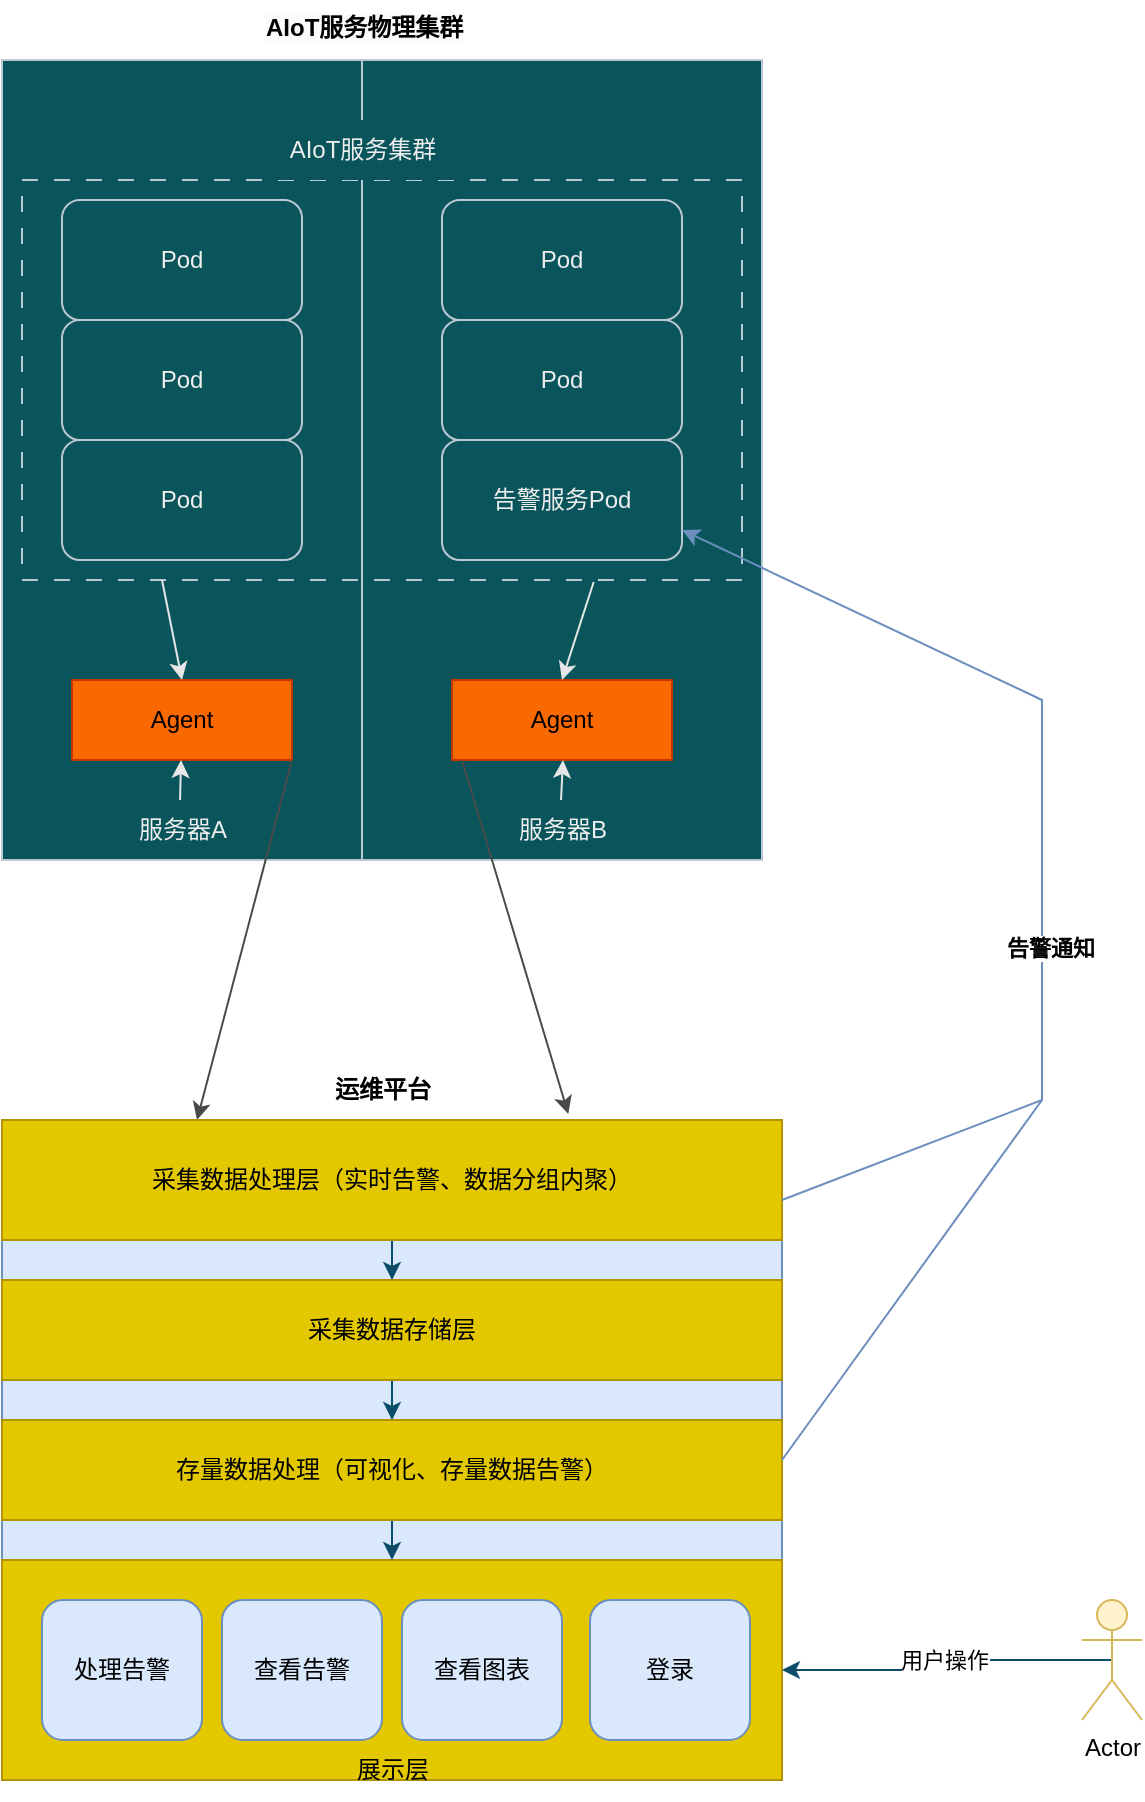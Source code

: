 <mxfile version="24.7.17">
  <diagram name="第 1 页" id="GFri0am3jeHbEpOQc6Pt">
    <mxGraphModel dx="2049" dy="1066" grid="1" gridSize="10" guides="1" tooltips="1" connect="1" arrows="1" fold="1" page="1" pageScale="1" pageWidth="827" pageHeight="1169" math="0" shadow="0">
      <root>
        <mxCell id="0" />
        <mxCell id="1" parent="0" />
        <mxCell id="NsiCEdH6IEj7lJ5fYggF-1" value="" style="rounded=0;whiteSpace=wrap;html=1;labelBackgroundColor=none;fillColor=#09555B;strokeColor=#BAC8D3;fontColor=#EEEEEE;" vertex="1" parent="1">
          <mxGeometry x="40" y="160" width="380" height="400" as="geometry" />
        </mxCell>
        <mxCell id="NsiCEdH6IEj7lJ5fYggF-3" value="" style="rounded=0;whiteSpace=wrap;html=1;labelBackgroundColor=none;fillColor=#09555B;strokeColor=#BAC8D3;fontColor=#EEEEEE;" vertex="1" parent="1">
          <mxGeometry x="40" y="160" width="180" height="400" as="geometry" />
        </mxCell>
        <mxCell id="NsiCEdH6IEj7lJ5fYggF-4" value="服务器A" style="text;html=1;align=center;verticalAlign=middle;resizable=0;points=[];autosize=1;strokeColor=none;fillColor=none;labelBackgroundColor=none;fontColor=#EEEEEE;" vertex="1" parent="1">
          <mxGeometry x="95" y="530" width="70" height="30" as="geometry" />
        </mxCell>
        <mxCell id="NsiCEdH6IEj7lJ5fYggF-5" value="" style="rounded=0;whiteSpace=wrap;html=1;labelBackgroundColor=none;fillColor=#09555B;strokeColor=#BAC8D3;fontColor=#EEEEEE;" vertex="1" parent="1">
          <mxGeometry x="220" y="160" width="200" height="400" as="geometry" />
        </mxCell>
        <mxCell id="NsiCEdH6IEj7lJ5fYggF-6" value="服务器B" style="text;html=1;align=center;verticalAlign=middle;resizable=0;points=[];autosize=1;strokeColor=none;fillColor=none;labelBackgroundColor=none;fontColor=#EEEEEE;" vertex="1" parent="1">
          <mxGeometry x="285" y="530" width="70" height="30" as="geometry" />
        </mxCell>
        <mxCell id="NsiCEdH6IEj7lJ5fYggF-18" value="" style="rounded=0;whiteSpace=wrap;html=1;dashed=1;dashPattern=8 8;fillColor=none;labelBackgroundColor=none;strokeColor=#BAC8D3;fontColor=#EEEEEE;" vertex="1" parent="1">
          <mxGeometry x="50" y="220" width="360" height="200" as="geometry" />
        </mxCell>
        <mxCell id="NsiCEdH6IEj7lJ5fYggF-7" value="Pod" style="rounded=1;whiteSpace=wrap;html=1;labelBackgroundColor=none;fillColor=#09555B;strokeColor=#BAC8D3;fontColor=#EEEEEE;" vertex="1" parent="1">
          <mxGeometry x="70" y="230" width="120" height="60" as="geometry" />
        </mxCell>
        <mxCell id="NsiCEdH6IEj7lJ5fYggF-8" value="Pod" style="rounded=1;whiteSpace=wrap;html=1;labelBackgroundColor=none;fillColor=#09555B;strokeColor=#BAC8D3;fontColor=#EEEEEE;" vertex="1" parent="1">
          <mxGeometry x="70" y="290" width="120" height="60" as="geometry" />
        </mxCell>
        <mxCell id="NsiCEdH6IEj7lJ5fYggF-9" value="Pod" style="rounded=1;whiteSpace=wrap;html=1;labelBackgroundColor=none;fillColor=#09555B;strokeColor=#BAC8D3;fontColor=#EEEEEE;" vertex="1" parent="1">
          <mxGeometry x="70" y="350" width="120" height="60" as="geometry" />
        </mxCell>
        <mxCell id="NsiCEdH6IEj7lJ5fYggF-11" value="Pod" style="rounded=1;whiteSpace=wrap;html=1;labelBackgroundColor=none;fillColor=#09555B;strokeColor=#BAC8D3;fontColor=#EEEEEE;" vertex="1" parent="1">
          <mxGeometry x="260" y="230" width="120" height="60" as="geometry" />
        </mxCell>
        <mxCell id="NsiCEdH6IEj7lJ5fYggF-12" value="Pod" style="rounded=1;whiteSpace=wrap;html=1;labelBackgroundColor=none;fillColor=#09555B;strokeColor=#BAC8D3;fontColor=#EEEEEE;" vertex="1" parent="1">
          <mxGeometry x="260" y="290" width="120" height="60" as="geometry" />
        </mxCell>
        <mxCell id="NsiCEdH6IEj7lJ5fYggF-13" value="告警服务Pod" style="rounded=1;whiteSpace=wrap;html=1;labelBackgroundColor=none;fillColor=#09555B;strokeColor=#BAC8D3;fontColor=#EEEEEE;" vertex="1" parent="1">
          <mxGeometry x="260" y="350" width="120" height="60" as="geometry" />
        </mxCell>
        <mxCell id="NsiCEdH6IEj7lJ5fYggF-15" value="Agent" style="rounded=0;whiteSpace=wrap;html=1;labelBackgroundColor=none;fillColor=#fa6800;strokeColor=#C73500;fontColor=#000000;" vertex="1" parent="1">
          <mxGeometry x="265" y="470" width="110" height="40" as="geometry" />
        </mxCell>
        <mxCell id="NsiCEdH6IEj7lJ5fYggF-17" value="Agent" style="rounded=0;whiteSpace=wrap;html=1;labelBackgroundColor=none;fillColor=#fa6800;strokeColor=#C73500;fontColor=#000000;" vertex="1" parent="1">
          <mxGeometry x="75" y="470" width="110" height="40" as="geometry" />
        </mxCell>
        <mxCell id="NsiCEdH6IEj7lJ5fYggF-2" value="AIoT服务集群" style="text;html=1;align=center;verticalAlign=middle;resizable=0;points=[];autosize=1;strokeColor=none;fillColor=#09555B;labelBackgroundColor=none;fontColor=#EEEEEE;" vertex="1" parent="1">
          <mxGeometry x="170" y="190" width="100" height="30" as="geometry" />
        </mxCell>
        <mxCell id="NsiCEdH6IEj7lJ5fYggF-19" value="" style="rounded=0;whiteSpace=wrap;html=1;fillColor=#dae8fc;strokeColor=#6c8ebf;" vertex="1" parent="1">
          <mxGeometry x="40" y="690" width="390" height="330" as="geometry" />
        </mxCell>
        <mxCell id="NsiCEdH6IEj7lJ5fYggF-20" value="" style="endArrow=classic;html=1;rounded=0;entryX=0.5;entryY=0;entryDx=0;entryDy=0;strokeColor=#E6E6E6;" edge="1" parent="1" target="NsiCEdH6IEj7lJ5fYggF-17">
          <mxGeometry width="50" height="50" relative="1" as="geometry">
            <mxPoint x="120" y="420" as="sourcePoint" />
            <mxPoint x="170" y="370" as="targetPoint" />
          </mxGeometry>
        </mxCell>
        <mxCell id="NsiCEdH6IEj7lJ5fYggF-21" value="" style="endArrow=classic;html=1;rounded=0;entryX=0.5;entryY=0;entryDx=0;entryDy=0;strokeColor=#E6E6E6;exitX=0.794;exitY=1.005;exitDx=0;exitDy=0;exitPerimeter=0;" edge="1" parent="1" source="NsiCEdH6IEj7lJ5fYggF-18" target="NsiCEdH6IEj7lJ5fYggF-15">
          <mxGeometry width="50" height="50" relative="1" as="geometry">
            <mxPoint x="130" y="430" as="sourcePoint" />
            <mxPoint x="140" y="480" as="targetPoint" />
          </mxGeometry>
        </mxCell>
        <mxCell id="NsiCEdH6IEj7lJ5fYggF-23" value="" style="endArrow=classic;html=1;rounded=0;strokeColor=#E6E6E6;exitX=0.486;exitY=0;exitDx=0;exitDy=0;exitPerimeter=0;" edge="1" parent="1" source="NsiCEdH6IEj7lJ5fYggF-4" target="NsiCEdH6IEj7lJ5fYggF-17">
          <mxGeometry width="50" height="50" relative="1" as="geometry">
            <mxPoint x="130" y="430" as="sourcePoint" />
            <mxPoint x="140" y="480" as="targetPoint" />
          </mxGeometry>
        </mxCell>
        <mxCell id="NsiCEdH6IEj7lJ5fYggF-24" value="" style="endArrow=classic;html=1;rounded=0;strokeColor=#E6E6E6;exitX=0.486;exitY=0;exitDx=0;exitDy=0;exitPerimeter=0;" edge="1" parent="1">
          <mxGeometry width="50" height="50" relative="1" as="geometry">
            <mxPoint x="319.5" y="530" as="sourcePoint" />
            <mxPoint x="320.5" y="510" as="targetPoint" />
          </mxGeometry>
        </mxCell>
        <mxCell id="NsiCEdH6IEj7lJ5fYggF-26" value="" style="endArrow=classic;html=1;rounded=0;strokeColor=#4A4A4A;exitX=1;exitY=1;exitDx=0;exitDy=0;entryX=0.25;entryY=0;entryDx=0;entryDy=0;" edge="1" parent="1" source="NsiCEdH6IEj7lJ5fYggF-17" target="NsiCEdH6IEj7lJ5fYggF-19">
          <mxGeometry width="50" height="50" relative="1" as="geometry">
            <mxPoint x="130" y="430" as="sourcePoint" />
            <mxPoint x="190" y="690" as="targetPoint" />
          </mxGeometry>
        </mxCell>
        <mxCell id="NsiCEdH6IEj7lJ5fYggF-27" value="" style="endArrow=classic;html=1;rounded=0;strokeColor=#4A4A4A;exitX=0.25;exitY=0.875;exitDx=0;exitDy=0;exitPerimeter=0;entryX=0.726;entryY=-0.05;entryDx=0;entryDy=0;entryPerimeter=0;" edge="1" parent="1" source="NsiCEdH6IEj7lJ5fYggF-5" target="NsiCEdH6IEj7lJ5fYggF-29">
          <mxGeometry width="50" height="50" relative="1" as="geometry">
            <mxPoint x="195" y="520" as="sourcePoint" />
            <mxPoint x="320" y="680" as="targetPoint" />
          </mxGeometry>
        </mxCell>
        <mxCell id="NsiCEdH6IEj7lJ5fYggF-28" value="运维平台" style="text;html=1;align=center;verticalAlign=middle;resizable=0;points=[];autosize=1;strokeColor=none;fillColor=none;fontColor=#000000;fontStyle=1" vertex="1" parent="1">
          <mxGeometry x="195" y="660" width="70" height="30" as="geometry" />
        </mxCell>
        <mxCell id="NsiCEdH6IEj7lJ5fYggF-51" style="edgeStyle=orthogonalEdgeStyle;rounded=0;orthogonalLoop=1;jettySize=auto;html=1;exitX=0.5;exitY=1;exitDx=0;exitDy=0;strokeColor=#0B4D6A;" edge="1" parent="1" source="NsiCEdH6IEj7lJ5fYggF-29" target="NsiCEdH6IEj7lJ5fYggF-30">
          <mxGeometry relative="1" as="geometry" />
        </mxCell>
        <mxCell id="NsiCEdH6IEj7lJ5fYggF-29" value="采集数据处理层（实时告警、数据分组内聚）" style="rounded=0;whiteSpace=wrap;html=1;strokeColor=#B09500;fillColor=#e3c800;fontColor=#000000;" vertex="1" parent="1">
          <mxGeometry x="40" y="690" width="390" height="60" as="geometry" />
        </mxCell>
        <mxCell id="NsiCEdH6IEj7lJ5fYggF-52" style="edgeStyle=orthogonalEdgeStyle;rounded=0;orthogonalLoop=1;jettySize=auto;html=1;exitX=0.5;exitY=1;exitDx=0;exitDy=0;strokeColor=#0B4D6A;" edge="1" parent="1" source="NsiCEdH6IEj7lJ5fYggF-30" target="NsiCEdH6IEj7lJ5fYggF-34">
          <mxGeometry relative="1" as="geometry" />
        </mxCell>
        <mxCell id="NsiCEdH6IEj7lJ5fYggF-30" value="采集数据存储层" style="rounded=0;whiteSpace=wrap;html=1;strokeColor=#B09500;fontColor=#000000;fillColor=#e3c800;" vertex="1" parent="1">
          <mxGeometry x="40" y="770" width="390" height="50" as="geometry" />
        </mxCell>
        <mxCell id="NsiCEdH6IEj7lJ5fYggF-33" value="" style="rounded=0;whiteSpace=wrap;html=1;strokeColor=#B09500;fontColor=#000000;fillColor=#e3c800;" vertex="1" parent="1">
          <mxGeometry x="40" y="910" width="390" height="110" as="geometry" />
        </mxCell>
        <mxCell id="NsiCEdH6IEj7lJ5fYggF-53" style="edgeStyle=orthogonalEdgeStyle;rounded=0;orthogonalLoop=1;jettySize=auto;html=1;exitX=0.5;exitY=1;exitDx=0;exitDy=0;entryX=0.5;entryY=0;entryDx=0;entryDy=0;strokeColor=#0B4D6A;" edge="1" parent="1" source="NsiCEdH6IEj7lJ5fYggF-34" target="NsiCEdH6IEj7lJ5fYggF-33">
          <mxGeometry relative="1" as="geometry" />
        </mxCell>
        <mxCell id="NsiCEdH6IEj7lJ5fYggF-34" value="存量数据处理（可视化、存量数据告警）" style="rounded=0;whiteSpace=wrap;html=1;strokeColor=#B09500;fontColor=#000000;fillColor=#e3c800;" vertex="1" parent="1">
          <mxGeometry x="40" y="840" width="390" height="50" as="geometry" />
        </mxCell>
        <mxCell id="NsiCEdH6IEj7lJ5fYggF-35" value="展示层" style="text;html=1;align=center;verticalAlign=middle;resizable=0;points=[];autosize=1;strokeColor=none;fillColor=none;fontColor=#000000;" vertex="1" parent="1">
          <mxGeometry x="205" y="1000" width="60" height="30" as="geometry" />
        </mxCell>
        <mxCell id="NsiCEdH6IEj7lJ5fYggF-36" value="" style="endArrow=classic;html=1;rounded=0;strokeColor=#6c8ebf;entryX=1;entryY=0.75;entryDx=0;entryDy=0;fillColor=#dae8fc;" edge="1" parent="1" target="NsiCEdH6IEj7lJ5fYggF-13">
          <mxGeometry width="50" height="50" relative="1" as="geometry">
            <mxPoint x="430" y="860" as="sourcePoint" />
            <mxPoint x="550" y="340" as="targetPoint" />
            <Array as="points">
              <mxPoint x="560" y="680" />
              <mxPoint x="560" y="480" />
            </Array>
          </mxGeometry>
        </mxCell>
        <mxCell id="NsiCEdH6IEj7lJ5fYggF-37" value="告警通知" style="edgeLabel;html=1;align=center;verticalAlign=middle;resizable=0;points=[];strokeColor=#BAC8D3;fontColor=#000000;fillColor=#09555B;fontStyle=1" vertex="1" connectable="0" parent="NsiCEdH6IEj7lJ5fYggF-36">
          <mxGeometry x="-0.04" y="-4" relative="1" as="geometry">
            <mxPoint as="offset" />
          </mxGeometry>
        </mxCell>
        <mxCell id="NsiCEdH6IEj7lJ5fYggF-38" value="登录" style="rounded=1;whiteSpace=wrap;html=1;strokeColor=#6c8ebf;fillColor=#dae8fc;" vertex="1" parent="1">
          <mxGeometry x="334" y="930" width="80" height="70" as="geometry" />
        </mxCell>
        <mxCell id="NsiCEdH6IEj7lJ5fYggF-41" style="edgeStyle=orthogonalEdgeStyle;rounded=0;orthogonalLoop=1;jettySize=auto;html=1;exitX=0.5;exitY=0.5;exitDx=0;exitDy=0;exitPerimeter=0;entryX=1;entryY=0.5;entryDx=0;entryDy=0;strokeColor=#0B4D6A;" edge="1" parent="1" source="NsiCEdH6IEj7lJ5fYggF-39" target="NsiCEdH6IEj7lJ5fYggF-33">
          <mxGeometry relative="1" as="geometry" />
        </mxCell>
        <mxCell id="NsiCEdH6IEj7lJ5fYggF-44" value="用户操作" style="edgeLabel;html=1;align=center;verticalAlign=middle;resizable=0;points=[];strokeColor=#BAC8D3;fontColor=#000000;fillColor=#09555B;" vertex="1" connectable="0" parent="NsiCEdH6IEj7lJ5fYggF-41">
          <mxGeometry x="-0.006" relative="1" as="geometry">
            <mxPoint as="offset" />
          </mxGeometry>
        </mxCell>
        <mxCell id="NsiCEdH6IEj7lJ5fYggF-39" value="Actor" style="shape=umlActor;verticalLabelPosition=bottom;verticalAlign=top;html=1;outlineConnect=0;strokeColor=#d6b656;fillColor=#fff2cc;" vertex="1" parent="1">
          <mxGeometry x="580" y="930" width="30" height="60" as="geometry" />
        </mxCell>
        <mxCell id="NsiCEdH6IEj7lJ5fYggF-42" value="查看图表" style="rounded=1;whiteSpace=wrap;html=1;strokeColor=#6c8ebf;fillColor=#dae8fc;" vertex="1" parent="1">
          <mxGeometry x="240" y="930" width="80" height="70" as="geometry" />
        </mxCell>
        <mxCell id="NsiCEdH6IEj7lJ5fYggF-43" value="查看告警" style="rounded=1;whiteSpace=wrap;html=1;strokeColor=#6c8ebf;fillColor=#dae8fc;" vertex="1" parent="1">
          <mxGeometry x="150" y="930" width="80" height="70" as="geometry" />
        </mxCell>
        <mxCell id="NsiCEdH6IEj7lJ5fYggF-45" value="处理告警" style="rounded=1;whiteSpace=wrap;html=1;strokeColor=#6c8ebf;fillColor=#dae8fc;" vertex="1" parent="1">
          <mxGeometry x="60" y="930" width="80" height="70" as="geometry" />
        </mxCell>
        <mxCell id="NsiCEdH6IEj7lJ5fYggF-46" value="" style="endArrow=none;html=1;rounded=0;strokeColor=#6c8ebf;fillColor=#dae8fc;" edge="1" parent="1">
          <mxGeometry width="50" height="50" relative="1" as="geometry">
            <mxPoint x="430" y="730" as="sourcePoint" />
            <mxPoint x="560" y="680" as="targetPoint" />
          </mxGeometry>
        </mxCell>
        <mxCell id="NsiCEdH6IEj7lJ5fYggF-48" value="&lt;span style=&quot;font-family: Helvetica; font-size: 12px; font-style: normal; font-variant-ligatures: normal; font-variant-caps: normal; letter-spacing: normal; orphans: 2; text-align: center; text-indent: 0px; text-transform: none; widows: 2; word-spacing: 0px; -webkit-text-stroke-width: 0px; white-space: nowrap; background-color: rgb(251, 251, 251); text-decoration-thickness: initial; text-decoration-style: initial; text-decoration-color: initial; float: none; display: inline !important;&quot;&gt;AIoT服务物理集群&lt;/span&gt;" style="text;whiteSpace=wrap;html=1;fontColor=#000000;fontStyle=1" vertex="1" parent="1">
          <mxGeometry x="170" y="130" width="130" height="40" as="geometry" />
        </mxCell>
      </root>
    </mxGraphModel>
  </diagram>
</mxfile>
